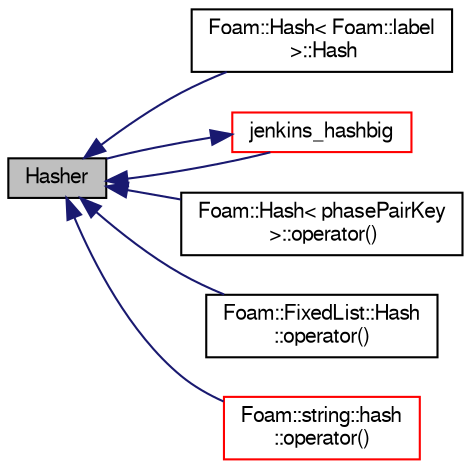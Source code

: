 digraph "Hasher"
{
  bgcolor="transparent";
  edge [fontname="FreeSans",fontsize="10",labelfontname="FreeSans",labelfontsize="10"];
  node [fontname="FreeSans",fontsize="10",shape=record];
  rankdir="LR";
  Node116642 [label="Hasher",height=0.2,width=0.4,color="black", fillcolor="grey75", style="filled", fontcolor="black"];
  Node116642 -> Node116643 [dir="back",color="midnightblue",fontsize="10",style="solid",fontname="FreeSans"];
  Node116643 [label="Foam::Hash\< Foam::label\l \>::Hash",height=0.2,width=0.4,color="black",URL="$a27706.html#a7d97a81e3e1f24c0b1785ac1c1d193e8"];
  Node116642 -> Node116644 [dir="back",color="midnightblue",fontsize="10",style="solid",fontname="FreeSans"];
  Node116644 [label="jenkins_hashbig",height=0.2,width=0.4,color="red",URL="$a12338.html#adafcb23666add1fdf42a20c4ccd1eeb5"];
  Node116644 -> Node116642 [dir="back",color="midnightblue",fontsize="10",style="solid",fontname="FreeSans"];
  Node116642 -> Node116646 [dir="back",color="midnightblue",fontsize="10",style="solid",fontname="FreeSans"];
  Node116646 [label="Foam::Hash\< phasePairKey\l \>::operator()",height=0.2,width=0.4,color="black",URL="$a27702.html#a2db58760a6a74a2a8c9fec064993c32d"];
  Node116642 -> Node116647 [dir="back",color="midnightblue",fontsize="10",style="solid",fontname="FreeSans"];
  Node116647 [label="Foam::FixedList::Hash\l::operator()",height=0.2,width=0.4,color="black",URL="$a25898.html#a461a911d3ff0f8f8cfb85f74be93f658"];
  Node116642 -> Node116648 [dir="back",color="midnightblue",fontsize="10",style="solid",fontname="FreeSans"];
  Node116648 [label="Foam::string::hash\l::operator()",height=0.2,width=0.4,color="red",URL="$a28254.html#ad414db6b541a9c874c58e23aea12defa"];
}
